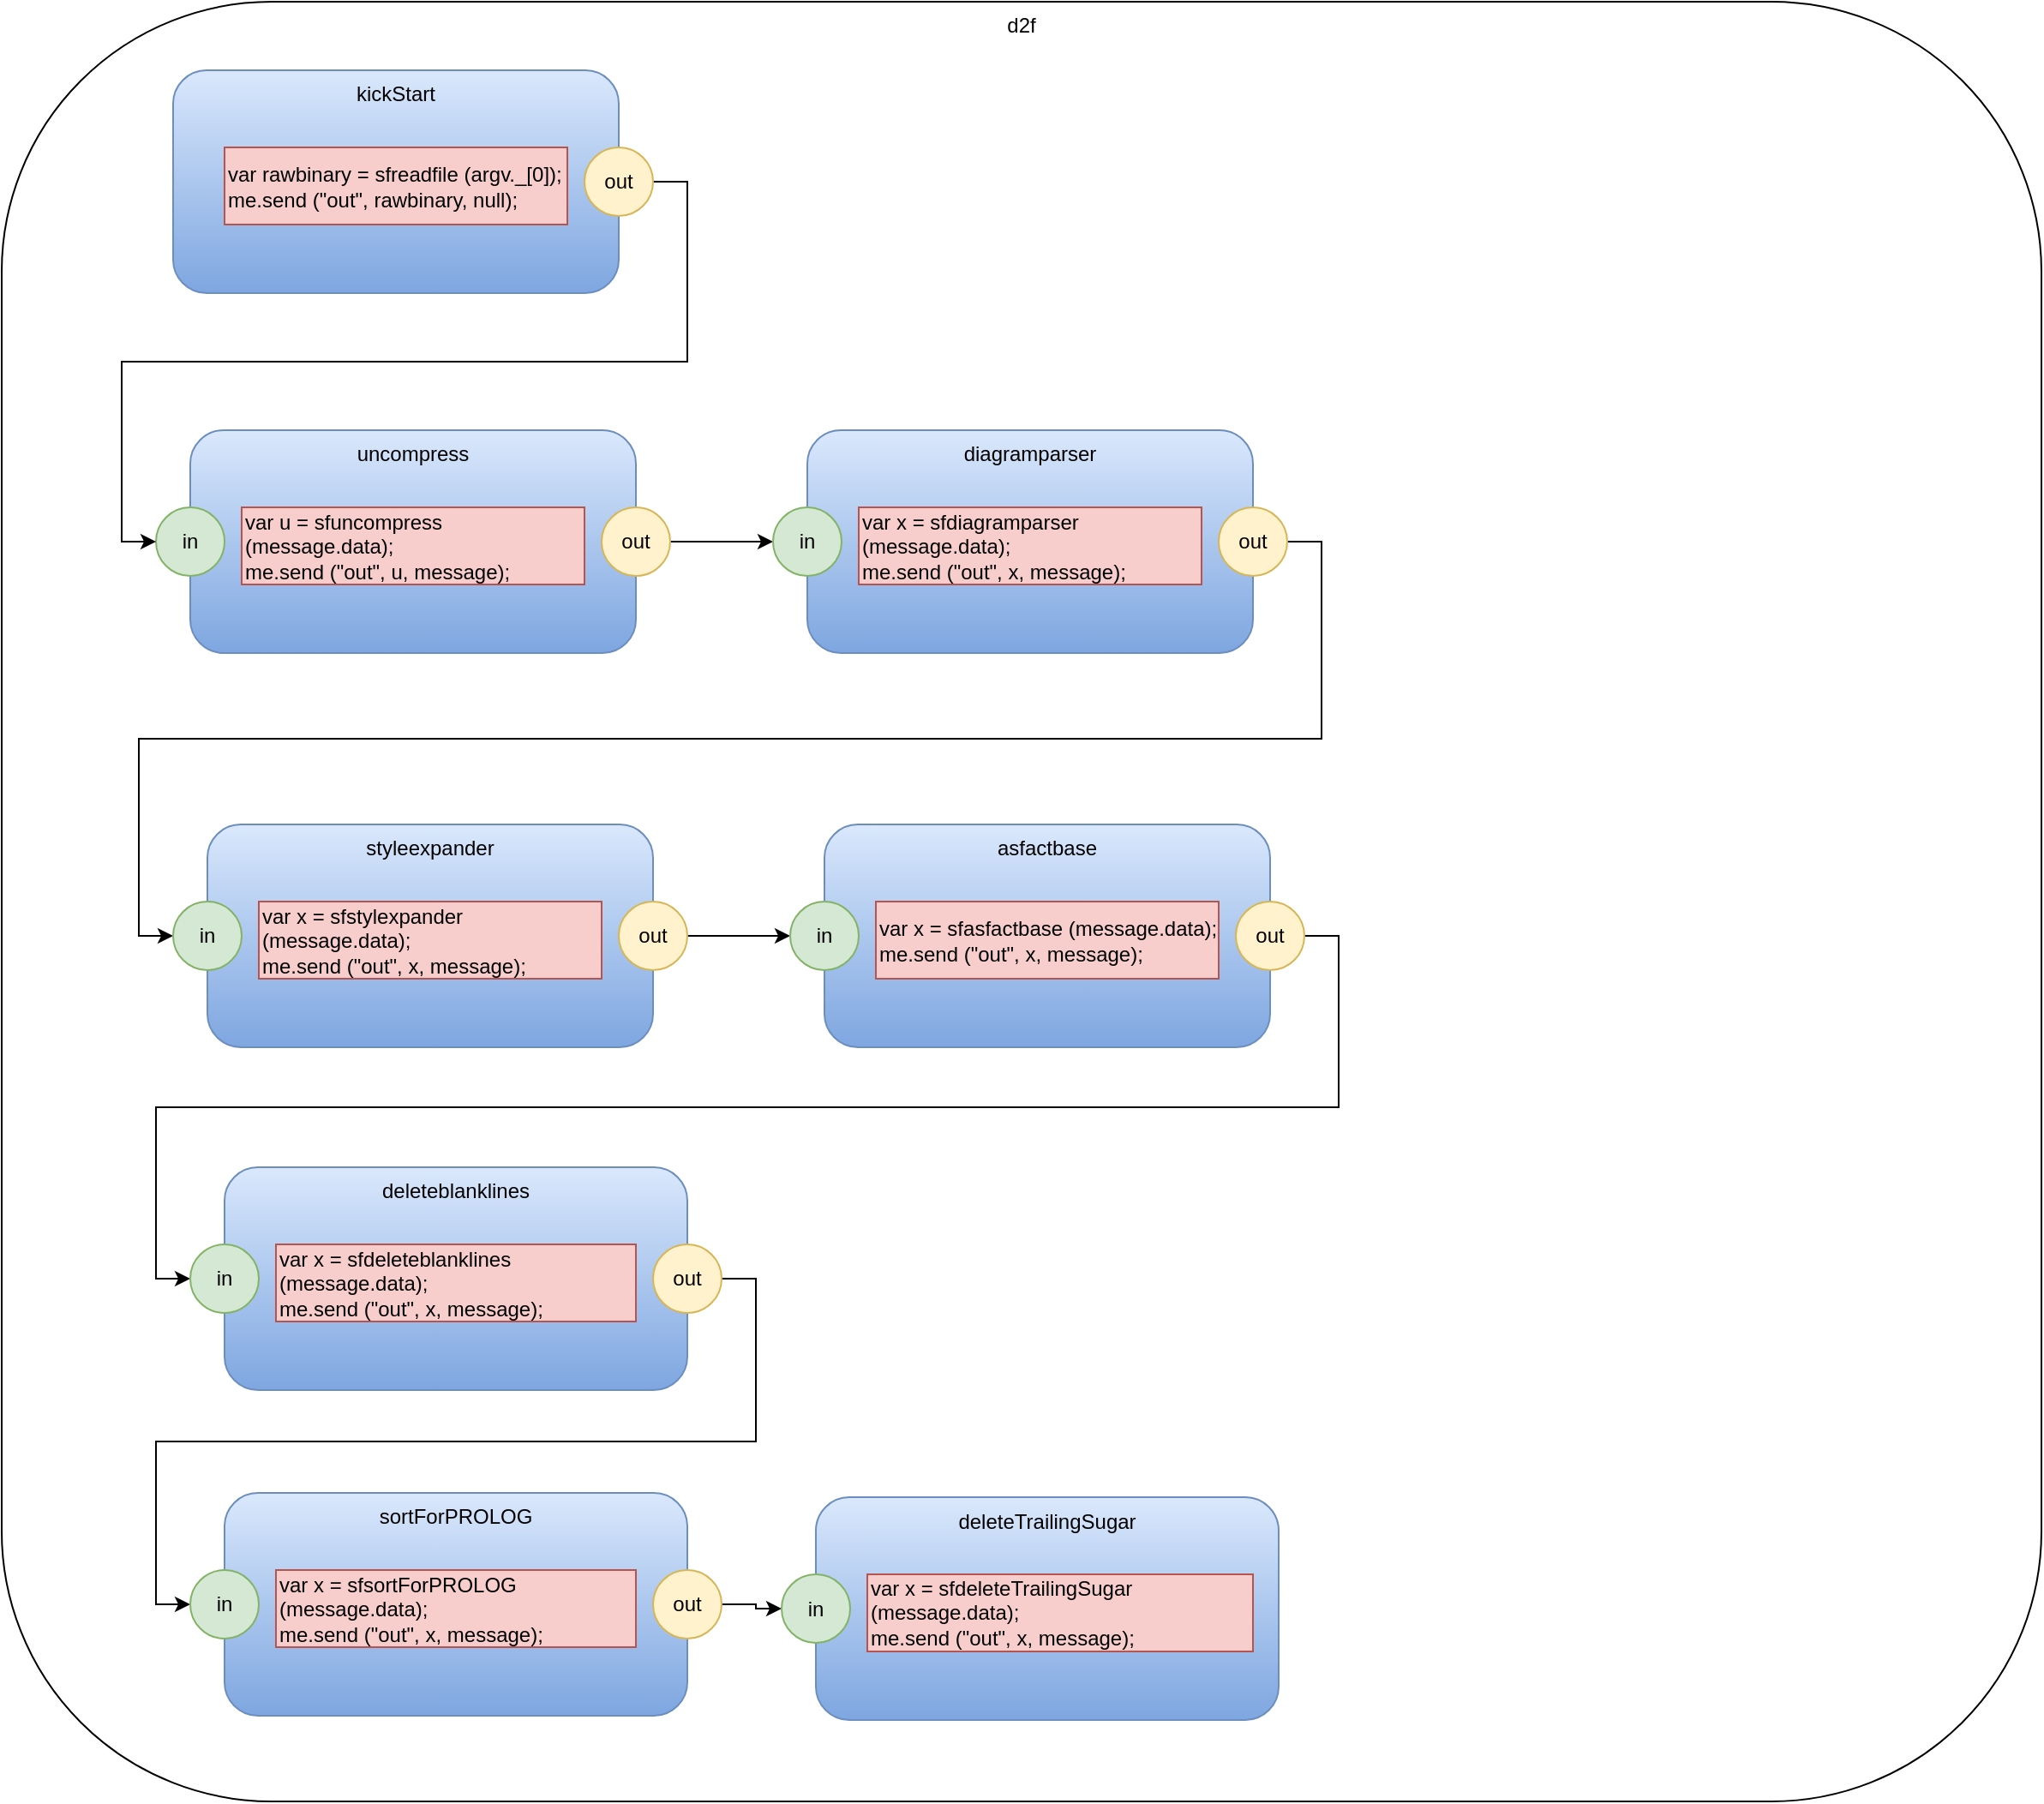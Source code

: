 <mxfile version="14.6.13" type="device"><diagram id="fo9xvGcHm88d3B_x5weG" name="d2f"><mxGraphModel dx="922" dy="672" grid="1" gridSize="10" guides="1" tooltips="1" connect="1" arrows="1" fold="1" page="1" pageScale="1" pageWidth="1100" pageHeight="850" math="0" shadow="0"><root><mxCell id="0"/><mxCell id="1" parent="0"/><mxCell id="i5jZ3dy8F4nkPbaXPHF6-1" value="d2f" style="rounded=1;whiteSpace=wrap;html=1;verticalAlign=top;" parent="1" vertex="1"><mxGeometry x="100" y="90" width="1190" height="1050" as="geometry"/></mxCell><mxCell id="aPelzSQw_j5YxlEaLFGD-42" value="styleexpander" style="rounded=1;whiteSpace=wrap;html=1;gradientColor=#7ea6e0;fillColor=#dae8fc;strokeColor=#6c8ebf;verticalAlign=top;" parent="1" vertex="1"><mxGeometry x="220" y="570" width="260" height="130" as="geometry"/></mxCell><mxCell id="i5jZ3dy8F4nkPbaXPHF6-2" value="uncompress" style="rounded=1;whiteSpace=wrap;html=1;gradientColor=#7ea6e0;fillColor=#dae8fc;strokeColor=#6c8ebf;verticalAlign=top;" parent="1" vertex="1"><mxGeometry x="210" y="340" width="260" height="130" as="geometry"/></mxCell><mxCell id="i5jZ3dy8F4nkPbaXPHF6-3" value="var u = sfuncompress (message.data);&lt;br&gt;me.send (&quot;out&quot;, u, message);&lt;br&gt;&lt;div&gt;&lt;/div&gt;" style="rounded=0;whiteSpace=wrap;html=1;fillColor=#f8cecc;strokeColor=#b85450;align=left;" parent="1" vertex="1"><mxGeometry x="240" y="385" width="200" height="45" as="geometry"/></mxCell><mxCell id="aPelzSQw_j5YxlEaLFGD-40" style="edgeStyle=orthogonalEdgeStyle;rounded=0;orthogonalLoop=1;jettySize=auto;html=1;exitX=1;exitY=0.5;exitDx=0;exitDy=0;entryX=0;entryY=0.5;entryDx=0;entryDy=0;" parent="1" source="i5jZ3dy8F4nkPbaXPHF6-5" target="aPelzSQw_j5YxlEaLFGD-39" edge="1"><mxGeometry relative="1" as="geometry"/></mxCell><mxCell id="i5jZ3dy8F4nkPbaXPHF6-5" value="out" style="ellipse;whiteSpace=wrap;html=1;aspect=fixed;fillColor=#fff2cc;strokeColor=#d6b656;" parent="1" vertex="1"><mxGeometry x="450" y="385" width="40" height="40" as="geometry"/></mxCell><mxCell id="Eg2JflB1LH7_nM4HlBUV-2" value="in" style="ellipse;whiteSpace=wrap;html=1;aspect=fixed;fillColor=#d5e8d4;strokeColor=#82b366;" parent="1" vertex="1"><mxGeometry x="190" y="385" width="40" height="40" as="geometry"/></mxCell><mxCell id="aPelzSQw_j5YxlEaLFGD-36" value="diagramparser" style="rounded=1;whiteSpace=wrap;html=1;gradientColor=#7ea6e0;fillColor=#dae8fc;strokeColor=#6c8ebf;verticalAlign=top;" parent="1" vertex="1"><mxGeometry x="570" y="340" width="260" height="130" as="geometry"/></mxCell><mxCell id="aPelzSQw_j5YxlEaLFGD-37" value="var x = sfdiagramparser (message.data);&lt;br&gt;me.send (&quot;out&quot;, x, message);&lt;br&gt;&lt;div&gt;&lt;/div&gt;" style="rounded=0;whiteSpace=wrap;html=1;fillColor=#f8cecc;strokeColor=#b85450;align=left;" parent="1" vertex="1"><mxGeometry x="600" y="385" width="200" height="45" as="geometry"/></mxCell><mxCell id="aPelzSQw_j5YxlEaLFGD-60" style="edgeStyle=orthogonalEdgeStyle;rounded=0;orthogonalLoop=1;jettySize=auto;html=1;exitX=1;exitY=0.5;exitDx=0;exitDy=0;entryX=0;entryY=0.5;entryDx=0;entryDy=0;" parent="1" source="aPelzSQw_j5YxlEaLFGD-38" target="aPelzSQw_j5YxlEaLFGD-46" edge="1"><mxGeometry relative="1" as="geometry"/></mxCell><mxCell id="aPelzSQw_j5YxlEaLFGD-38" value="out" style="ellipse;whiteSpace=wrap;html=1;aspect=fixed;fillColor=#fff2cc;strokeColor=#d6b656;" parent="1" vertex="1"><mxGeometry x="810" y="385" width="40" height="40" as="geometry"/></mxCell><mxCell id="aPelzSQw_j5YxlEaLFGD-39" value="in" style="ellipse;whiteSpace=wrap;html=1;aspect=fixed;fillColor=#d5e8d4;strokeColor=#82b366;" parent="1" vertex="1"><mxGeometry x="550" y="385" width="40" height="40" as="geometry"/></mxCell><mxCell id="aPelzSQw_j5YxlEaLFGD-43" value="var x = sfstylexpander (message.data);&lt;br&gt;me.send (&quot;out&quot;, x, message);&lt;br&gt;&lt;div&gt;&lt;/div&gt;" style="rounded=0;whiteSpace=wrap;html=1;fillColor=#f8cecc;strokeColor=#b85450;align=left;" parent="1" vertex="1"><mxGeometry x="250" y="615" width="200" height="45" as="geometry"/></mxCell><mxCell id="aPelzSQw_j5YxlEaLFGD-44" style="edgeStyle=orthogonalEdgeStyle;rounded=0;orthogonalLoop=1;jettySize=auto;html=1;exitX=1;exitY=0.5;exitDx=0;exitDy=0;entryX=0;entryY=0.5;entryDx=0;entryDy=0;" parent="1" source="aPelzSQw_j5YxlEaLFGD-45" target="aPelzSQw_j5YxlEaLFGD-50" edge="1"><mxGeometry relative="1" as="geometry"/></mxCell><mxCell id="aPelzSQw_j5YxlEaLFGD-45" value="out" style="ellipse;whiteSpace=wrap;html=1;aspect=fixed;fillColor=#fff2cc;strokeColor=#d6b656;" parent="1" vertex="1"><mxGeometry x="460" y="615" width="40" height="40" as="geometry"/></mxCell><mxCell id="aPelzSQw_j5YxlEaLFGD-46" value="in" style="ellipse;whiteSpace=wrap;html=1;aspect=fixed;fillColor=#d5e8d4;strokeColor=#82b366;" parent="1" vertex="1"><mxGeometry x="200" y="615" width="40" height="40" as="geometry"/></mxCell><mxCell id="aPelzSQw_j5YxlEaLFGD-47" value="asfactbase" style="rounded=1;whiteSpace=wrap;html=1;gradientColor=#7ea6e0;fillColor=#dae8fc;strokeColor=#6c8ebf;verticalAlign=top;" parent="1" vertex="1"><mxGeometry x="580" y="570" width="260" height="130" as="geometry"/></mxCell><mxCell id="aPelzSQw_j5YxlEaLFGD-48" value="var x = sfasfactbase (message.data);&lt;br&gt;me.send (&quot;out&quot;, x, message);&lt;br&gt;&lt;div&gt;&lt;/div&gt;" style="rounded=0;whiteSpace=wrap;html=1;fillColor=#f8cecc;strokeColor=#b85450;align=left;" parent="1" vertex="1"><mxGeometry x="610" y="615" width="200" height="45" as="geometry"/></mxCell><mxCell id="aPelzSQw_j5YxlEaLFGD-61" style="edgeStyle=orthogonalEdgeStyle;rounded=0;orthogonalLoop=1;jettySize=auto;html=1;exitX=1;exitY=0.5;exitDx=0;exitDy=0;entryX=0;entryY=0.5;entryDx=0;entryDy=0;" parent="1" source="aPelzSQw_j5YxlEaLFGD-49" target="aPelzSQw_j5YxlEaLFGD-55" edge="1"><mxGeometry relative="1" as="geometry"/></mxCell><mxCell id="aPelzSQw_j5YxlEaLFGD-49" value="out" style="ellipse;whiteSpace=wrap;html=1;aspect=fixed;fillColor=#fff2cc;strokeColor=#d6b656;" parent="1" vertex="1"><mxGeometry x="820" y="615" width="40" height="40" as="geometry"/></mxCell><mxCell id="aPelzSQw_j5YxlEaLFGD-50" value="in" style="ellipse;whiteSpace=wrap;html=1;aspect=fixed;fillColor=#d5e8d4;strokeColor=#82b366;" parent="1" vertex="1"><mxGeometry x="560" y="615" width="40" height="40" as="geometry"/></mxCell><mxCell id="aPelzSQw_j5YxlEaLFGD-51" value="deleteblanklines" style="rounded=1;whiteSpace=wrap;html=1;gradientColor=#7ea6e0;fillColor=#dae8fc;strokeColor=#6c8ebf;verticalAlign=top;" parent="1" vertex="1"><mxGeometry x="230" y="770" width="270" height="130" as="geometry"/></mxCell><mxCell id="aPelzSQw_j5YxlEaLFGD-52" value="var x = sfdeleteblanklines (message.data);&lt;br&gt;me.send (&quot;out&quot;, x, message);&lt;br&gt;&lt;div&gt;&lt;/div&gt;" style="rounded=0;whiteSpace=wrap;html=1;fillColor=#f8cecc;strokeColor=#b85450;align=left;" parent="1" vertex="1"><mxGeometry x="260" y="815" width="210" height="45" as="geometry"/></mxCell><mxCell id="aPelzSQw_j5YxlEaLFGD-72" style="edgeStyle=orthogonalEdgeStyle;rounded=0;orthogonalLoop=1;jettySize=auto;html=1;exitX=1;exitY=0.5;exitDx=0;exitDy=0;entryX=0;entryY=0.5;entryDx=0;entryDy=0;" parent="1" source="aPelzSQw_j5YxlEaLFGD-54" target="aPelzSQw_j5YxlEaLFGD-71" edge="1"><mxGeometry relative="1" as="geometry"/></mxCell><mxCell id="aPelzSQw_j5YxlEaLFGD-54" value="out" style="ellipse;whiteSpace=wrap;html=1;aspect=fixed;fillColor=#fff2cc;strokeColor=#d6b656;" parent="1" vertex="1"><mxGeometry x="480" y="815" width="40" height="40" as="geometry"/></mxCell><mxCell id="aPelzSQw_j5YxlEaLFGD-55" value="in" style="ellipse;whiteSpace=wrap;html=1;aspect=fixed;fillColor=#d5e8d4;strokeColor=#82b366;" parent="1" vertex="1"><mxGeometry x="210" y="815" width="40" height="40" as="geometry"/></mxCell><mxCell id="aPelzSQw_j5YxlEaLFGD-68" value="sortForPROLOG" style="rounded=1;whiteSpace=wrap;html=1;gradientColor=#7ea6e0;fillColor=#dae8fc;strokeColor=#6c8ebf;verticalAlign=top;" parent="1" vertex="1"><mxGeometry x="230" y="960" width="270" height="130" as="geometry"/></mxCell><mxCell id="aPelzSQw_j5YxlEaLFGD-69" value="var x = sfsortForPROLOG (message.data);&lt;br&gt;me.send (&quot;out&quot;, x, message);&lt;br&gt;&lt;div&gt;&lt;/div&gt;" style="rounded=0;whiteSpace=wrap;html=1;fillColor=#f8cecc;strokeColor=#b85450;align=left;" parent="1" vertex="1"><mxGeometry x="260" y="1005" width="210" height="45" as="geometry"/></mxCell><mxCell id="aPelzSQw_j5YxlEaLFGD-77" style="edgeStyle=orthogonalEdgeStyle;rounded=0;orthogonalLoop=1;jettySize=auto;html=1;exitX=1;exitY=0.5;exitDx=0;exitDy=0;" parent="1" source="aPelzSQw_j5YxlEaLFGD-70" target="aPelzSQw_j5YxlEaLFGD-76" edge="1"><mxGeometry relative="1" as="geometry"/></mxCell><mxCell id="aPelzSQw_j5YxlEaLFGD-70" value="out" style="ellipse;whiteSpace=wrap;html=1;aspect=fixed;fillColor=#fff2cc;strokeColor=#d6b656;" parent="1" vertex="1"><mxGeometry x="480" y="1005" width="40" height="40" as="geometry"/></mxCell><mxCell id="aPelzSQw_j5YxlEaLFGD-71" value="in" style="ellipse;whiteSpace=wrap;html=1;aspect=fixed;fillColor=#d5e8d4;strokeColor=#82b366;" parent="1" vertex="1"><mxGeometry x="210" y="1005" width="40" height="40" as="geometry"/></mxCell><mxCell id="aPelzSQw_j5YxlEaLFGD-73" value="deleteTrailingSugar" style="rounded=1;whiteSpace=wrap;html=1;gradientColor=#7ea6e0;fillColor=#dae8fc;strokeColor=#6c8ebf;verticalAlign=top;" parent="1" vertex="1"><mxGeometry x="575" y="962.5" width="270" height="130" as="geometry"/></mxCell><mxCell id="aPelzSQw_j5YxlEaLFGD-74" value="var x = sfdeleteTrailingSugar (message.data);&lt;br&gt;me.send (&quot;out&quot;, x, message);&lt;br&gt;&lt;div&gt;&lt;/div&gt;" style="rounded=0;whiteSpace=wrap;html=1;fillColor=#f8cecc;strokeColor=#b85450;align=left;" parent="1" vertex="1"><mxGeometry x="605" y="1007.5" width="225" height="45" as="geometry"/></mxCell><mxCell id="aPelzSQw_j5YxlEaLFGD-76" value="in" style="ellipse;whiteSpace=wrap;html=1;aspect=fixed;fillColor=#d5e8d4;strokeColor=#82b366;" parent="1" vertex="1"><mxGeometry x="555" y="1007.5" width="40" height="40" as="geometry"/></mxCell><mxCell id="MeUOVAnX9PiKFy5EPber-2" value="kickStart" style="rounded=1;whiteSpace=wrap;html=1;gradientColor=#7ea6e0;fillColor=#dae8fc;strokeColor=#6c8ebf;verticalAlign=top;" parent="1" vertex="1"><mxGeometry x="200" y="130" width="260" height="130" as="geometry"/></mxCell><mxCell id="MeUOVAnX9PiKFy5EPber-3" value="var rawbinary = sfreadfile (argv._[0]);&lt;br&gt;me.send (&quot;out&quot;, rawbinary, null);&lt;br&gt;&lt;div&gt;&lt;/div&gt;" style="rounded=0;whiteSpace=wrap;html=1;fillColor=#f8cecc;strokeColor=#b85450;align=left;" parent="1" vertex="1"><mxGeometry x="230" y="175" width="200" height="45" as="geometry"/></mxCell><mxCell id="MeUOVAnX9PiKFy5EPber-7" style="edgeStyle=orthogonalEdgeStyle;rounded=0;orthogonalLoop=1;jettySize=auto;html=1;exitX=1;exitY=0.5;exitDx=0;exitDy=0;entryX=0;entryY=0.5;entryDx=0;entryDy=0;" parent="1" source="MeUOVAnX9PiKFy5EPber-4" target="Eg2JflB1LH7_nM4HlBUV-2" edge="1"><mxGeometry relative="1" as="geometry"/></mxCell><mxCell id="MeUOVAnX9PiKFy5EPber-4" value="out" style="ellipse;whiteSpace=wrap;html=1;aspect=fixed;fillColor=#fff2cc;strokeColor=#d6b656;" parent="1" vertex="1"><mxGeometry x="440" y="175" width="40" height="40" as="geometry"/></mxCell></root></mxGraphModel></diagram></mxfile>